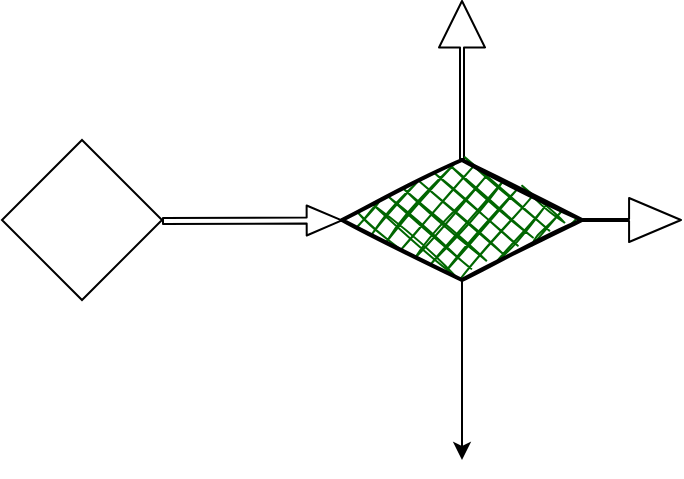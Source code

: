 <mxfile>
    <diagram id="gGnKyIQs7s6vf5Qpaf3d" name="Page-1">
        <mxGraphModel dx="691" dy="597" grid="1" gridSize="10" guides="1" tooltips="1" connect="1" arrows="1" fold="1" page="1" pageScale="1" pageWidth="827" pageHeight="1169" math="0" shadow="0">
            <root>
                <mxCell id="0"/>
                <mxCell id="1" parent="0"/>
                <mxCell id="2" value="" style="rhombus;whiteSpace=wrap;html=1;" parent="1" vertex="1">
                    <mxGeometry x="340" y="140" width="80" height="80" as="geometry"/>
                </mxCell>
                <mxCell id="3" value="" style="edgeStyle=none;orthogonalLoop=1;jettySize=auto;html=1;shape=flexArrow;width=3;endSize=5.52;endWidth=11;" parent="1" target="4" edge="1">
                    <mxGeometry width="80" relative="1" as="geometry">
                        <mxPoint x="420" y="180.5" as="sourcePoint"/>
                        <mxPoint x="500" y="180.5" as="targetPoint"/>
                        <Array as="points"/>
                    </mxGeometry>
                </mxCell>
                <mxCell id="5" style="edgeStyle=none;shape=flexArrow;html=1;width=2;endSize=7.41;endWidth=20;" parent="1" source="4" edge="1">
                    <mxGeometry relative="1" as="geometry">
                        <mxPoint x="570" y="70" as="targetPoint"/>
                    </mxGeometry>
                </mxCell>
                <mxCell id="6" style="edgeStyle=none;shape=flexArrow;html=1;width=1;endSize=8.32;" parent="1" source="4" edge="1">
                    <mxGeometry relative="1" as="geometry">
                        <mxPoint x="680" y="180" as="targetPoint"/>
                    </mxGeometry>
                </mxCell>
                <mxCell id="7" style="edgeStyle=none;html=1;exitX=0.5;exitY=1;exitDx=0;exitDy=0;" edge="1" parent="1" source="4">
                    <mxGeometry relative="1" as="geometry">
                        <mxPoint x="570" y="300" as="targetPoint"/>
                    </mxGeometry>
                </mxCell>
                <mxCell id="4" value="" style="rhombus;whiteSpace=wrap;html=1;strokeWidth=2;fillWeight=-1;hachureGap=8;fillStyle=cross-hatch;fillColor=#006600;sketch=1;" parent="1" vertex="1">
                    <mxGeometry x="510" y="150" width="120" height="60" as="geometry"/>
                </mxCell>
            </root>
        </mxGraphModel>
    </diagram>
</mxfile>
